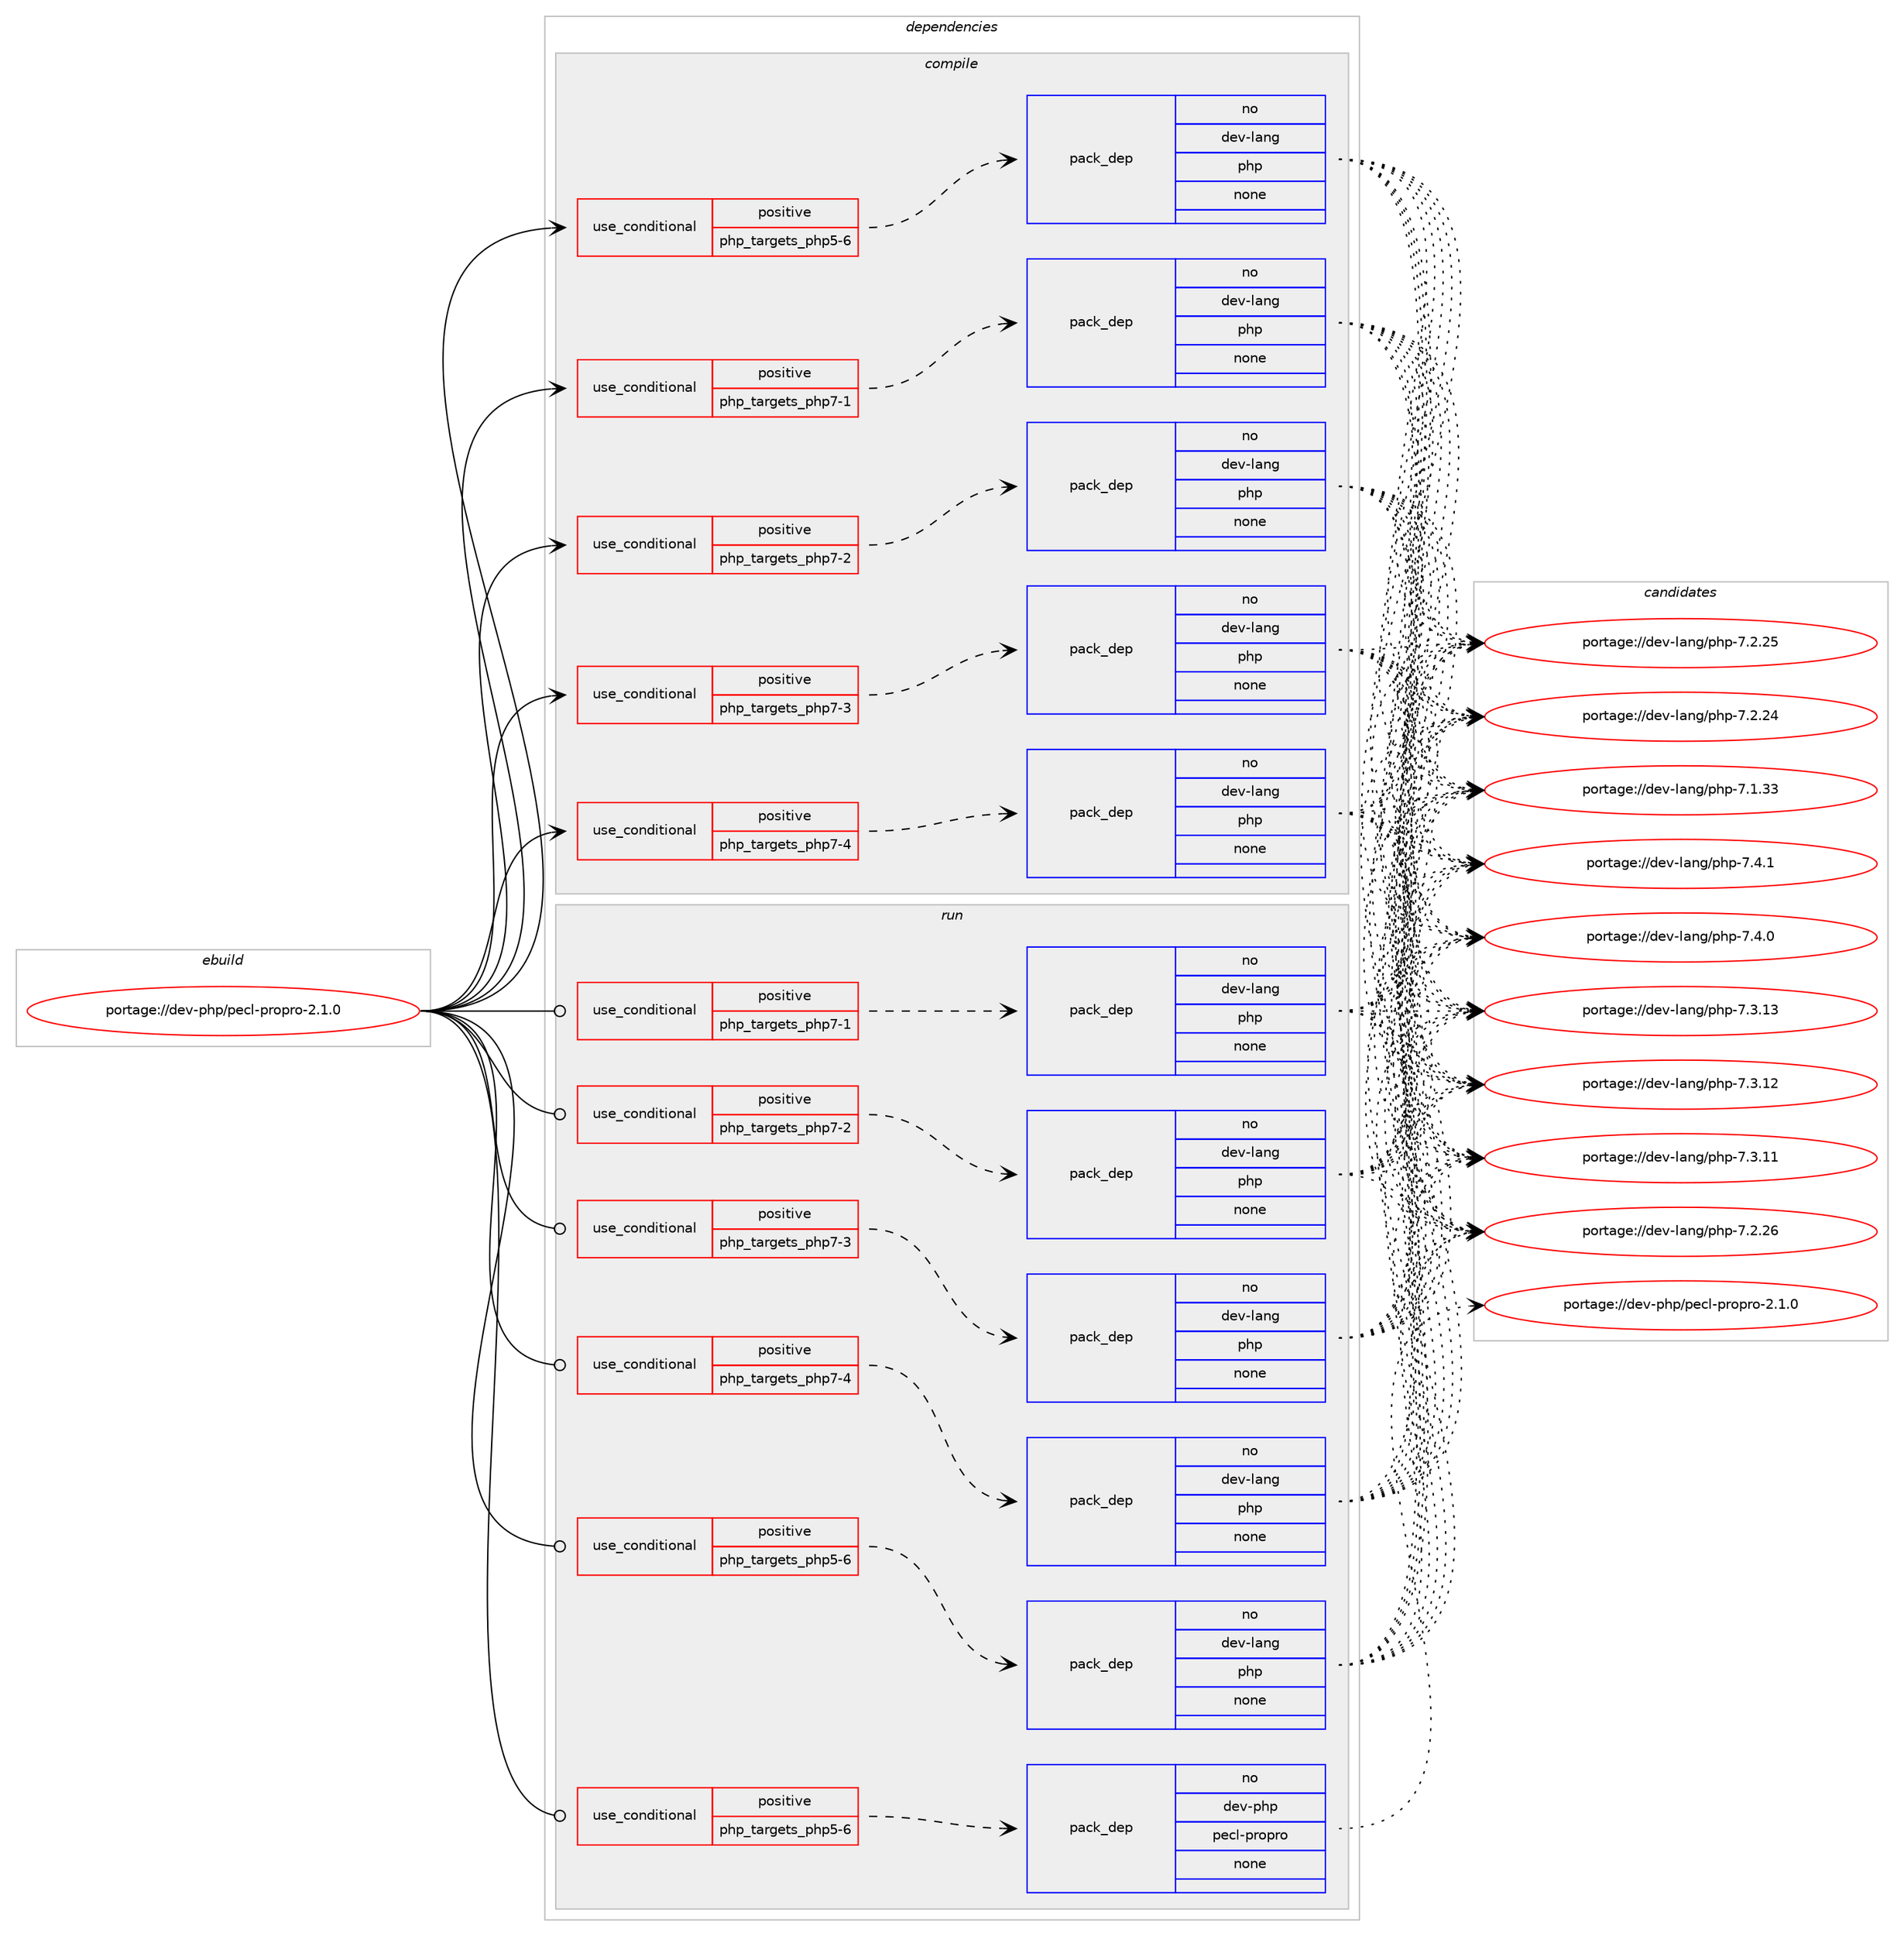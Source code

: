 digraph prolog {

# *************
# Graph options
# *************

newrank=true;
concentrate=true;
compound=true;
graph [rankdir=LR,fontname=Helvetica,fontsize=10,ranksep=1.5];#, ranksep=2.5, nodesep=0.2];
edge  [arrowhead=vee];
node  [fontname=Helvetica,fontsize=10];

# **********
# The ebuild
# **********

subgraph cluster_leftcol {
color=gray;
label=<<i>ebuild</i>>;
id [label="portage://dev-php/pecl-propro-2.1.0", color=red, width=4, href="../dev-php/pecl-propro-2.1.0.svg"];
}

# ****************
# The dependencies
# ****************

subgraph cluster_midcol {
color=gray;
label=<<i>dependencies</i>>;
subgraph cluster_compile {
fillcolor="#eeeeee";
style=filled;
label=<<i>compile</i>>;
subgraph cond120304 {
dependency475548 [label=<<TABLE BORDER="0" CELLBORDER="1" CELLSPACING="0" CELLPADDING="4"><TR><TD ROWSPAN="3" CELLPADDING="10">use_conditional</TD></TR><TR><TD>positive</TD></TR><TR><TD>php_targets_php5-6</TD></TR></TABLE>>, shape=none, color=red];
subgraph pack350217 {
dependency475549 [label=<<TABLE BORDER="0" CELLBORDER="1" CELLSPACING="0" CELLPADDING="4" WIDTH="220"><TR><TD ROWSPAN="6" CELLPADDING="30">pack_dep</TD></TR><TR><TD WIDTH="110">no</TD></TR><TR><TD>dev-lang</TD></TR><TR><TD>php</TD></TR><TR><TD>none</TD></TR><TR><TD></TD></TR></TABLE>>, shape=none, color=blue];
}
dependency475548:e -> dependency475549:w [weight=20,style="dashed",arrowhead="vee"];
}
id:e -> dependency475548:w [weight=20,style="solid",arrowhead="vee"];
subgraph cond120305 {
dependency475550 [label=<<TABLE BORDER="0" CELLBORDER="1" CELLSPACING="0" CELLPADDING="4"><TR><TD ROWSPAN="3" CELLPADDING="10">use_conditional</TD></TR><TR><TD>positive</TD></TR><TR><TD>php_targets_php7-1</TD></TR></TABLE>>, shape=none, color=red];
subgraph pack350218 {
dependency475551 [label=<<TABLE BORDER="0" CELLBORDER="1" CELLSPACING="0" CELLPADDING="4" WIDTH="220"><TR><TD ROWSPAN="6" CELLPADDING="30">pack_dep</TD></TR><TR><TD WIDTH="110">no</TD></TR><TR><TD>dev-lang</TD></TR><TR><TD>php</TD></TR><TR><TD>none</TD></TR><TR><TD></TD></TR></TABLE>>, shape=none, color=blue];
}
dependency475550:e -> dependency475551:w [weight=20,style="dashed",arrowhead="vee"];
}
id:e -> dependency475550:w [weight=20,style="solid",arrowhead="vee"];
subgraph cond120306 {
dependency475552 [label=<<TABLE BORDER="0" CELLBORDER="1" CELLSPACING="0" CELLPADDING="4"><TR><TD ROWSPAN="3" CELLPADDING="10">use_conditional</TD></TR><TR><TD>positive</TD></TR><TR><TD>php_targets_php7-2</TD></TR></TABLE>>, shape=none, color=red];
subgraph pack350219 {
dependency475553 [label=<<TABLE BORDER="0" CELLBORDER="1" CELLSPACING="0" CELLPADDING="4" WIDTH="220"><TR><TD ROWSPAN="6" CELLPADDING="30">pack_dep</TD></TR><TR><TD WIDTH="110">no</TD></TR><TR><TD>dev-lang</TD></TR><TR><TD>php</TD></TR><TR><TD>none</TD></TR><TR><TD></TD></TR></TABLE>>, shape=none, color=blue];
}
dependency475552:e -> dependency475553:w [weight=20,style="dashed",arrowhead="vee"];
}
id:e -> dependency475552:w [weight=20,style="solid",arrowhead="vee"];
subgraph cond120307 {
dependency475554 [label=<<TABLE BORDER="0" CELLBORDER="1" CELLSPACING="0" CELLPADDING="4"><TR><TD ROWSPAN="3" CELLPADDING="10">use_conditional</TD></TR><TR><TD>positive</TD></TR><TR><TD>php_targets_php7-3</TD></TR></TABLE>>, shape=none, color=red];
subgraph pack350220 {
dependency475555 [label=<<TABLE BORDER="0" CELLBORDER="1" CELLSPACING="0" CELLPADDING="4" WIDTH="220"><TR><TD ROWSPAN="6" CELLPADDING="30">pack_dep</TD></TR><TR><TD WIDTH="110">no</TD></TR><TR><TD>dev-lang</TD></TR><TR><TD>php</TD></TR><TR><TD>none</TD></TR><TR><TD></TD></TR></TABLE>>, shape=none, color=blue];
}
dependency475554:e -> dependency475555:w [weight=20,style="dashed",arrowhead="vee"];
}
id:e -> dependency475554:w [weight=20,style="solid",arrowhead="vee"];
subgraph cond120308 {
dependency475556 [label=<<TABLE BORDER="0" CELLBORDER="1" CELLSPACING="0" CELLPADDING="4"><TR><TD ROWSPAN="3" CELLPADDING="10">use_conditional</TD></TR><TR><TD>positive</TD></TR><TR><TD>php_targets_php7-4</TD></TR></TABLE>>, shape=none, color=red];
subgraph pack350221 {
dependency475557 [label=<<TABLE BORDER="0" CELLBORDER="1" CELLSPACING="0" CELLPADDING="4" WIDTH="220"><TR><TD ROWSPAN="6" CELLPADDING="30">pack_dep</TD></TR><TR><TD WIDTH="110">no</TD></TR><TR><TD>dev-lang</TD></TR><TR><TD>php</TD></TR><TR><TD>none</TD></TR><TR><TD></TD></TR></TABLE>>, shape=none, color=blue];
}
dependency475556:e -> dependency475557:w [weight=20,style="dashed",arrowhead="vee"];
}
id:e -> dependency475556:w [weight=20,style="solid",arrowhead="vee"];
}
subgraph cluster_compileandrun {
fillcolor="#eeeeee";
style=filled;
label=<<i>compile and run</i>>;
}
subgraph cluster_run {
fillcolor="#eeeeee";
style=filled;
label=<<i>run</i>>;
subgraph cond120309 {
dependency475558 [label=<<TABLE BORDER="0" CELLBORDER="1" CELLSPACING="0" CELLPADDING="4"><TR><TD ROWSPAN="3" CELLPADDING="10">use_conditional</TD></TR><TR><TD>positive</TD></TR><TR><TD>php_targets_php5-6</TD></TR></TABLE>>, shape=none, color=red];
subgraph pack350222 {
dependency475559 [label=<<TABLE BORDER="0" CELLBORDER="1" CELLSPACING="0" CELLPADDING="4" WIDTH="220"><TR><TD ROWSPAN="6" CELLPADDING="30">pack_dep</TD></TR><TR><TD WIDTH="110">no</TD></TR><TR><TD>dev-lang</TD></TR><TR><TD>php</TD></TR><TR><TD>none</TD></TR><TR><TD></TD></TR></TABLE>>, shape=none, color=blue];
}
dependency475558:e -> dependency475559:w [weight=20,style="dashed",arrowhead="vee"];
}
id:e -> dependency475558:w [weight=20,style="solid",arrowhead="odot"];
subgraph cond120310 {
dependency475560 [label=<<TABLE BORDER="0" CELLBORDER="1" CELLSPACING="0" CELLPADDING="4"><TR><TD ROWSPAN="3" CELLPADDING="10">use_conditional</TD></TR><TR><TD>positive</TD></TR><TR><TD>php_targets_php5-6</TD></TR></TABLE>>, shape=none, color=red];
subgraph pack350223 {
dependency475561 [label=<<TABLE BORDER="0" CELLBORDER="1" CELLSPACING="0" CELLPADDING="4" WIDTH="220"><TR><TD ROWSPAN="6" CELLPADDING="30">pack_dep</TD></TR><TR><TD WIDTH="110">no</TD></TR><TR><TD>dev-php</TD></TR><TR><TD>pecl-propro</TD></TR><TR><TD>none</TD></TR><TR><TD></TD></TR></TABLE>>, shape=none, color=blue];
}
dependency475560:e -> dependency475561:w [weight=20,style="dashed",arrowhead="vee"];
}
id:e -> dependency475560:w [weight=20,style="solid",arrowhead="odot"];
subgraph cond120311 {
dependency475562 [label=<<TABLE BORDER="0" CELLBORDER="1" CELLSPACING="0" CELLPADDING="4"><TR><TD ROWSPAN="3" CELLPADDING="10">use_conditional</TD></TR><TR><TD>positive</TD></TR><TR><TD>php_targets_php7-1</TD></TR></TABLE>>, shape=none, color=red];
subgraph pack350224 {
dependency475563 [label=<<TABLE BORDER="0" CELLBORDER="1" CELLSPACING="0" CELLPADDING="4" WIDTH="220"><TR><TD ROWSPAN="6" CELLPADDING="30">pack_dep</TD></TR><TR><TD WIDTH="110">no</TD></TR><TR><TD>dev-lang</TD></TR><TR><TD>php</TD></TR><TR><TD>none</TD></TR><TR><TD></TD></TR></TABLE>>, shape=none, color=blue];
}
dependency475562:e -> dependency475563:w [weight=20,style="dashed",arrowhead="vee"];
}
id:e -> dependency475562:w [weight=20,style="solid",arrowhead="odot"];
subgraph cond120312 {
dependency475564 [label=<<TABLE BORDER="0" CELLBORDER="1" CELLSPACING="0" CELLPADDING="4"><TR><TD ROWSPAN="3" CELLPADDING="10">use_conditional</TD></TR><TR><TD>positive</TD></TR><TR><TD>php_targets_php7-2</TD></TR></TABLE>>, shape=none, color=red];
subgraph pack350225 {
dependency475565 [label=<<TABLE BORDER="0" CELLBORDER="1" CELLSPACING="0" CELLPADDING="4" WIDTH="220"><TR><TD ROWSPAN="6" CELLPADDING="30">pack_dep</TD></TR><TR><TD WIDTH="110">no</TD></TR><TR><TD>dev-lang</TD></TR><TR><TD>php</TD></TR><TR><TD>none</TD></TR><TR><TD></TD></TR></TABLE>>, shape=none, color=blue];
}
dependency475564:e -> dependency475565:w [weight=20,style="dashed",arrowhead="vee"];
}
id:e -> dependency475564:w [weight=20,style="solid",arrowhead="odot"];
subgraph cond120313 {
dependency475566 [label=<<TABLE BORDER="0" CELLBORDER="1" CELLSPACING="0" CELLPADDING="4"><TR><TD ROWSPAN="3" CELLPADDING="10">use_conditional</TD></TR><TR><TD>positive</TD></TR><TR><TD>php_targets_php7-3</TD></TR></TABLE>>, shape=none, color=red];
subgraph pack350226 {
dependency475567 [label=<<TABLE BORDER="0" CELLBORDER="1" CELLSPACING="0" CELLPADDING="4" WIDTH="220"><TR><TD ROWSPAN="6" CELLPADDING="30">pack_dep</TD></TR><TR><TD WIDTH="110">no</TD></TR><TR><TD>dev-lang</TD></TR><TR><TD>php</TD></TR><TR><TD>none</TD></TR><TR><TD></TD></TR></TABLE>>, shape=none, color=blue];
}
dependency475566:e -> dependency475567:w [weight=20,style="dashed",arrowhead="vee"];
}
id:e -> dependency475566:w [weight=20,style="solid",arrowhead="odot"];
subgraph cond120314 {
dependency475568 [label=<<TABLE BORDER="0" CELLBORDER="1" CELLSPACING="0" CELLPADDING="4"><TR><TD ROWSPAN="3" CELLPADDING="10">use_conditional</TD></TR><TR><TD>positive</TD></TR><TR><TD>php_targets_php7-4</TD></TR></TABLE>>, shape=none, color=red];
subgraph pack350227 {
dependency475569 [label=<<TABLE BORDER="0" CELLBORDER="1" CELLSPACING="0" CELLPADDING="4" WIDTH="220"><TR><TD ROWSPAN="6" CELLPADDING="30">pack_dep</TD></TR><TR><TD WIDTH="110">no</TD></TR><TR><TD>dev-lang</TD></TR><TR><TD>php</TD></TR><TR><TD>none</TD></TR><TR><TD></TD></TR></TABLE>>, shape=none, color=blue];
}
dependency475568:e -> dependency475569:w [weight=20,style="dashed",arrowhead="vee"];
}
id:e -> dependency475568:w [weight=20,style="solid",arrowhead="odot"];
}
}

# **************
# The candidates
# **************

subgraph cluster_choices {
rank=same;
color=gray;
label=<<i>candidates</i>>;

subgraph choice350217 {
color=black;
nodesep=1;
choice100101118451089711010347112104112455546524649 [label="portage://dev-lang/php-7.4.1", color=red, width=4,href="../dev-lang/php-7.4.1.svg"];
choice100101118451089711010347112104112455546524648 [label="portage://dev-lang/php-7.4.0", color=red, width=4,href="../dev-lang/php-7.4.0.svg"];
choice10010111845108971101034711210411245554651464951 [label="portage://dev-lang/php-7.3.13", color=red, width=4,href="../dev-lang/php-7.3.13.svg"];
choice10010111845108971101034711210411245554651464950 [label="portage://dev-lang/php-7.3.12", color=red, width=4,href="../dev-lang/php-7.3.12.svg"];
choice10010111845108971101034711210411245554651464949 [label="portage://dev-lang/php-7.3.11", color=red, width=4,href="../dev-lang/php-7.3.11.svg"];
choice10010111845108971101034711210411245554650465054 [label="portage://dev-lang/php-7.2.26", color=red, width=4,href="../dev-lang/php-7.2.26.svg"];
choice10010111845108971101034711210411245554650465053 [label="portage://dev-lang/php-7.2.25", color=red, width=4,href="../dev-lang/php-7.2.25.svg"];
choice10010111845108971101034711210411245554650465052 [label="portage://dev-lang/php-7.2.24", color=red, width=4,href="../dev-lang/php-7.2.24.svg"];
choice10010111845108971101034711210411245554649465151 [label="portage://dev-lang/php-7.1.33", color=red, width=4,href="../dev-lang/php-7.1.33.svg"];
dependency475549:e -> choice100101118451089711010347112104112455546524649:w [style=dotted,weight="100"];
dependency475549:e -> choice100101118451089711010347112104112455546524648:w [style=dotted,weight="100"];
dependency475549:e -> choice10010111845108971101034711210411245554651464951:w [style=dotted,weight="100"];
dependency475549:e -> choice10010111845108971101034711210411245554651464950:w [style=dotted,weight="100"];
dependency475549:e -> choice10010111845108971101034711210411245554651464949:w [style=dotted,weight="100"];
dependency475549:e -> choice10010111845108971101034711210411245554650465054:w [style=dotted,weight="100"];
dependency475549:e -> choice10010111845108971101034711210411245554650465053:w [style=dotted,weight="100"];
dependency475549:e -> choice10010111845108971101034711210411245554650465052:w [style=dotted,weight="100"];
dependency475549:e -> choice10010111845108971101034711210411245554649465151:w [style=dotted,weight="100"];
}
subgraph choice350218 {
color=black;
nodesep=1;
choice100101118451089711010347112104112455546524649 [label="portage://dev-lang/php-7.4.1", color=red, width=4,href="../dev-lang/php-7.4.1.svg"];
choice100101118451089711010347112104112455546524648 [label="portage://dev-lang/php-7.4.0", color=red, width=4,href="../dev-lang/php-7.4.0.svg"];
choice10010111845108971101034711210411245554651464951 [label="portage://dev-lang/php-7.3.13", color=red, width=4,href="../dev-lang/php-7.3.13.svg"];
choice10010111845108971101034711210411245554651464950 [label="portage://dev-lang/php-7.3.12", color=red, width=4,href="../dev-lang/php-7.3.12.svg"];
choice10010111845108971101034711210411245554651464949 [label="portage://dev-lang/php-7.3.11", color=red, width=4,href="../dev-lang/php-7.3.11.svg"];
choice10010111845108971101034711210411245554650465054 [label="portage://dev-lang/php-7.2.26", color=red, width=4,href="../dev-lang/php-7.2.26.svg"];
choice10010111845108971101034711210411245554650465053 [label="portage://dev-lang/php-7.2.25", color=red, width=4,href="../dev-lang/php-7.2.25.svg"];
choice10010111845108971101034711210411245554650465052 [label="portage://dev-lang/php-7.2.24", color=red, width=4,href="../dev-lang/php-7.2.24.svg"];
choice10010111845108971101034711210411245554649465151 [label="portage://dev-lang/php-7.1.33", color=red, width=4,href="../dev-lang/php-7.1.33.svg"];
dependency475551:e -> choice100101118451089711010347112104112455546524649:w [style=dotted,weight="100"];
dependency475551:e -> choice100101118451089711010347112104112455546524648:w [style=dotted,weight="100"];
dependency475551:e -> choice10010111845108971101034711210411245554651464951:w [style=dotted,weight="100"];
dependency475551:e -> choice10010111845108971101034711210411245554651464950:w [style=dotted,weight="100"];
dependency475551:e -> choice10010111845108971101034711210411245554651464949:w [style=dotted,weight="100"];
dependency475551:e -> choice10010111845108971101034711210411245554650465054:w [style=dotted,weight="100"];
dependency475551:e -> choice10010111845108971101034711210411245554650465053:w [style=dotted,weight="100"];
dependency475551:e -> choice10010111845108971101034711210411245554650465052:w [style=dotted,weight="100"];
dependency475551:e -> choice10010111845108971101034711210411245554649465151:w [style=dotted,weight="100"];
}
subgraph choice350219 {
color=black;
nodesep=1;
choice100101118451089711010347112104112455546524649 [label="portage://dev-lang/php-7.4.1", color=red, width=4,href="../dev-lang/php-7.4.1.svg"];
choice100101118451089711010347112104112455546524648 [label="portage://dev-lang/php-7.4.0", color=red, width=4,href="../dev-lang/php-7.4.0.svg"];
choice10010111845108971101034711210411245554651464951 [label="portage://dev-lang/php-7.3.13", color=red, width=4,href="../dev-lang/php-7.3.13.svg"];
choice10010111845108971101034711210411245554651464950 [label="portage://dev-lang/php-7.3.12", color=red, width=4,href="../dev-lang/php-7.3.12.svg"];
choice10010111845108971101034711210411245554651464949 [label="portage://dev-lang/php-7.3.11", color=red, width=4,href="../dev-lang/php-7.3.11.svg"];
choice10010111845108971101034711210411245554650465054 [label="portage://dev-lang/php-7.2.26", color=red, width=4,href="../dev-lang/php-7.2.26.svg"];
choice10010111845108971101034711210411245554650465053 [label="portage://dev-lang/php-7.2.25", color=red, width=4,href="../dev-lang/php-7.2.25.svg"];
choice10010111845108971101034711210411245554650465052 [label="portage://dev-lang/php-7.2.24", color=red, width=4,href="../dev-lang/php-7.2.24.svg"];
choice10010111845108971101034711210411245554649465151 [label="portage://dev-lang/php-7.1.33", color=red, width=4,href="../dev-lang/php-7.1.33.svg"];
dependency475553:e -> choice100101118451089711010347112104112455546524649:w [style=dotted,weight="100"];
dependency475553:e -> choice100101118451089711010347112104112455546524648:w [style=dotted,weight="100"];
dependency475553:e -> choice10010111845108971101034711210411245554651464951:w [style=dotted,weight="100"];
dependency475553:e -> choice10010111845108971101034711210411245554651464950:w [style=dotted,weight="100"];
dependency475553:e -> choice10010111845108971101034711210411245554651464949:w [style=dotted,weight="100"];
dependency475553:e -> choice10010111845108971101034711210411245554650465054:w [style=dotted,weight="100"];
dependency475553:e -> choice10010111845108971101034711210411245554650465053:w [style=dotted,weight="100"];
dependency475553:e -> choice10010111845108971101034711210411245554650465052:w [style=dotted,weight="100"];
dependency475553:e -> choice10010111845108971101034711210411245554649465151:w [style=dotted,weight="100"];
}
subgraph choice350220 {
color=black;
nodesep=1;
choice100101118451089711010347112104112455546524649 [label="portage://dev-lang/php-7.4.1", color=red, width=4,href="../dev-lang/php-7.4.1.svg"];
choice100101118451089711010347112104112455546524648 [label="portage://dev-lang/php-7.4.0", color=red, width=4,href="../dev-lang/php-7.4.0.svg"];
choice10010111845108971101034711210411245554651464951 [label="portage://dev-lang/php-7.3.13", color=red, width=4,href="../dev-lang/php-7.3.13.svg"];
choice10010111845108971101034711210411245554651464950 [label="portage://dev-lang/php-7.3.12", color=red, width=4,href="../dev-lang/php-7.3.12.svg"];
choice10010111845108971101034711210411245554651464949 [label="portage://dev-lang/php-7.3.11", color=red, width=4,href="../dev-lang/php-7.3.11.svg"];
choice10010111845108971101034711210411245554650465054 [label="portage://dev-lang/php-7.2.26", color=red, width=4,href="../dev-lang/php-7.2.26.svg"];
choice10010111845108971101034711210411245554650465053 [label="portage://dev-lang/php-7.2.25", color=red, width=4,href="../dev-lang/php-7.2.25.svg"];
choice10010111845108971101034711210411245554650465052 [label="portage://dev-lang/php-7.2.24", color=red, width=4,href="../dev-lang/php-7.2.24.svg"];
choice10010111845108971101034711210411245554649465151 [label="portage://dev-lang/php-7.1.33", color=red, width=4,href="../dev-lang/php-7.1.33.svg"];
dependency475555:e -> choice100101118451089711010347112104112455546524649:w [style=dotted,weight="100"];
dependency475555:e -> choice100101118451089711010347112104112455546524648:w [style=dotted,weight="100"];
dependency475555:e -> choice10010111845108971101034711210411245554651464951:w [style=dotted,weight="100"];
dependency475555:e -> choice10010111845108971101034711210411245554651464950:w [style=dotted,weight="100"];
dependency475555:e -> choice10010111845108971101034711210411245554651464949:w [style=dotted,weight="100"];
dependency475555:e -> choice10010111845108971101034711210411245554650465054:w [style=dotted,weight="100"];
dependency475555:e -> choice10010111845108971101034711210411245554650465053:w [style=dotted,weight="100"];
dependency475555:e -> choice10010111845108971101034711210411245554650465052:w [style=dotted,weight="100"];
dependency475555:e -> choice10010111845108971101034711210411245554649465151:w [style=dotted,weight="100"];
}
subgraph choice350221 {
color=black;
nodesep=1;
choice100101118451089711010347112104112455546524649 [label="portage://dev-lang/php-7.4.1", color=red, width=4,href="../dev-lang/php-7.4.1.svg"];
choice100101118451089711010347112104112455546524648 [label="portage://dev-lang/php-7.4.0", color=red, width=4,href="../dev-lang/php-7.4.0.svg"];
choice10010111845108971101034711210411245554651464951 [label="portage://dev-lang/php-7.3.13", color=red, width=4,href="../dev-lang/php-7.3.13.svg"];
choice10010111845108971101034711210411245554651464950 [label="portage://dev-lang/php-7.3.12", color=red, width=4,href="../dev-lang/php-7.3.12.svg"];
choice10010111845108971101034711210411245554651464949 [label="portage://dev-lang/php-7.3.11", color=red, width=4,href="../dev-lang/php-7.3.11.svg"];
choice10010111845108971101034711210411245554650465054 [label="portage://dev-lang/php-7.2.26", color=red, width=4,href="../dev-lang/php-7.2.26.svg"];
choice10010111845108971101034711210411245554650465053 [label="portage://dev-lang/php-7.2.25", color=red, width=4,href="../dev-lang/php-7.2.25.svg"];
choice10010111845108971101034711210411245554650465052 [label="portage://dev-lang/php-7.2.24", color=red, width=4,href="../dev-lang/php-7.2.24.svg"];
choice10010111845108971101034711210411245554649465151 [label="portage://dev-lang/php-7.1.33", color=red, width=4,href="../dev-lang/php-7.1.33.svg"];
dependency475557:e -> choice100101118451089711010347112104112455546524649:w [style=dotted,weight="100"];
dependency475557:e -> choice100101118451089711010347112104112455546524648:w [style=dotted,weight="100"];
dependency475557:e -> choice10010111845108971101034711210411245554651464951:w [style=dotted,weight="100"];
dependency475557:e -> choice10010111845108971101034711210411245554651464950:w [style=dotted,weight="100"];
dependency475557:e -> choice10010111845108971101034711210411245554651464949:w [style=dotted,weight="100"];
dependency475557:e -> choice10010111845108971101034711210411245554650465054:w [style=dotted,weight="100"];
dependency475557:e -> choice10010111845108971101034711210411245554650465053:w [style=dotted,weight="100"];
dependency475557:e -> choice10010111845108971101034711210411245554650465052:w [style=dotted,weight="100"];
dependency475557:e -> choice10010111845108971101034711210411245554649465151:w [style=dotted,weight="100"];
}
subgraph choice350222 {
color=black;
nodesep=1;
choice100101118451089711010347112104112455546524649 [label="portage://dev-lang/php-7.4.1", color=red, width=4,href="../dev-lang/php-7.4.1.svg"];
choice100101118451089711010347112104112455546524648 [label="portage://dev-lang/php-7.4.0", color=red, width=4,href="../dev-lang/php-7.4.0.svg"];
choice10010111845108971101034711210411245554651464951 [label="portage://dev-lang/php-7.3.13", color=red, width=4,href="../dev-lang/php-7.3.13.svg"];
choice10010111845108971101034711210411245554651464950 [label="portage://dev-lang/php-7.3.12", color=red, width=4,href="../dev-lang/php-7.3.12.svg"];
choice10010111845108971101034711210411245554651464949 [label="portage://dev-lang/php-7.3.11", color=red, width=4,href="../dev-lang/php-7.3.11.svg"];
choice10010111845108971101034711210411245554650465054 [label="portage://dev-lang/php-7.2.26", color=red, width=4,href="../dev-lang/php-7.2.26.svg"];
choice10010111845108971101034711210411245554650465053 [label="portage://dev-lang/php-7.2.25", color=red, width=4,href="../dev-lang/php-7.2.25.svg"];
choice10010111845108971101034711210411245554650465052 [label="portage://dev-lang/php-7.2.24", color=red, width=4,href="../dev-lang/php-7.2.24.svg"];
choice10010111845108971101034711210411245554649465151 [label="portage://dev-lang/php-7.1.33", color=red, width=4,href="../dev-lang/php-7.1.33.svg"];
dependency475559:e -> choice100101118451089711010347112104112455546524649:w [style=dotted,weight="100"];
dependency475559:e -> choice100101118451089711010347112104112455546524648:w [style=dotted,weight="100"];
dependency475559:e -> choice10010111845108971101034711210411245554651464951:w [style=dotted,weight="100"];
dependency475559:e -> choice10010111845108971101034711210411245554651464950:w [style=dotted,weight="100"];
dependency475559:e -> choice10010111845108971101034711210411245554651464949:w [style=dotted,weight="100"];
dependency475559:e -> choice10010111845108971101034711210411245554650465054:w [style=dotted,weight="100"];
dependency475559:e -> choice10010111845108971101034711210411245554650465053:w [style=dotted,weight="100"];
dependency475559:e -> choice10010111845108971101034711210411245554650465052:w [style=dotted,weight="100"];
dependency475559:e -> choice10010111845108971101034711210411245554649465151:w [style=dotted,weight="100"];
}
subgraph choice350223 {
color=black;
nodesep=1;
choice10010111845112104112471121019910845112114111112114111455046494648 [label="portage://dev-php/pecl-propro-2.1.0", color=red, width=4,href="../dev-php/pecl-propro-2.1.0.svg"];
dependency475561:e -> choice10010111845112104112471121019910845112114111112114111455046494648:w [style=dotted,weight="100"];
}
subgraph choice350224 {
color=black;
nodesep=1;
choice100101118451089711010347112104112455546524649 [label="portage://dev-lang/php-7.4.1", color=red, width=4,href="../dev-lang/php-7.4.1.svg"];
choice100101118451089711010347112104112455546524648 [label="portage://dev-lang/php-7.4.0", color=red, width=4,href="../dev-lang/php-7.4.0.svg"];
choice10010111845108971101034711210411245554651464951 [label="portage://dev-lang/php-7.3.13", color=red, width=4,href="../dev-lang/php-7.3.13.svg"];
choice10010111845108971101034711210411245554651464950 [label="portage://dev-lang/php-7.3.12", color=red, width=4,href="../dev-lang/php-7.3.12.svg"];
choice10010111845108971101034711210411245554651464949 [label="portage://dev-lang/php-7.3.11", color=red, width=4,href="../dev-lang/php-7.3.11.svg"];
choice10010111845108971101034711210411245554650465054 [label="portage://dev-lang/php-7.2.26", color=red, width=4,href="../dev-lang/php-7.2.26.svg"];
choice10010111845108971101034711210411245554650465053 [label="portage://dev-lang/php-7.2.25", color=red, width=4,href="../dev-lang/php-7.2.25.svg"];
choice10010111845108971101034711210411245554650465052 [label="portage://dev-lang/php-7.2.24", color=red, width=4,href="../dev-lang/php-7.2.24.svg"];
choice10010111845108971101034711210411245554649465151 [label="portage://dev-lang/php-7.1.33", color=red, width=4,href="../dev-lang/php-7.1.33.svg"];
dependency475563:e -> choice100101118451089711010347112104112455546524649:w [style=dotted,weight="100"];
dependency475563:e -> choice100101118451089711010347112104112455546524648:w [style=dotted,weight="100"];
dependency475563:e -> choice10010111845108971101034711210411245554651464951:w [style=dotted,weight="100"];
dependency475563:e -> choice10010111845108971101034711210411245554651464950:w [style=dotted,weight="100"];
dependency475563:e -> choice10010111845108971101034711210411245554651464949:w [style=dotted,weight="100"];
dependency475563:e -> choice10010111845108971101034711210411245554650465054:w [style=dotted,weight="100"];
dependency475563:e -> choice10010111845108971101034711210411245554650465053:w [style=dotted,weight="100"];
dependency475563:e -> choice10010111845108971101034711210411245554650465052:w [style=dotted,weight="100"];
dependency475563:e -> choice10010111845108971101034711210411245554649465151:w [style=dotted,weight="100"];
}
subgraph choice350225 {
color=black;
nodesep=1;
choice100101118451089711010347112104112455546524649 [label="portage://dev-lang/php-7.4.1", color=red, width=4,href="../dev-lang/php-7.4.1.svg"];
choice100101118451089711010347112104112455546524648 [label="portage://dev-lang/php-7.4.0", color=red, width=4,href="../dev-lang/php-7.4.0.svg"];
choice10010111845108971101034711210411245554651464951 [label="portage://dev-lang/php-7.3.13", color=red, width=4,href="../dev-lang/php-7.3.13.svg"];
choice10010111845108971101034711210411245554651464950 [label="portage://dev-lang/php-7.3.12", color=red, width=4,href="../dev-lang/php-7.3.12.svg"];
choice10010111845108971101034711210411245554651464949 [label="portage://dev-lang/php-7.3.11", color=red, width=4,href="../dev-lang/php-7.3.11.svg"];
choice10010111845108971101034711210411245554650465054 [label="portage://dev-lang/php-7.2.26", color=red, width=4,href="../dev-lang/php-7.2.26.svg"];
choice10010111845108971101034711210411245554650465053 [label="portage://dev-lang/php-7.2.25", color=red, width=4,href="../dev-lang/php-7.2.25.svg"];
choice10010111845108971101034711210411245554650465052 [label="portage://dev-lang/php-7.2.24", color=red, width=4,href="../dev-lang/php-7.2.24.svg"];
choice10010111845108971101034711210411245554649465151 [label="portage://dev-lang/php-7.1.33", color=red, width=4,href="../dev-lang/php-7.1.33.svg"];
dependency475565:e -> choice100101118451089711010347112104112455546524649:w [style=dotted,weight="100"];
dependency475565:e -> choice100101118451089711010347112104112455546524648:w [style=dotted,weight="100"];
dependency475565:e -> choice10010111845108971101034711210411245554651464951:w [style=dotted,weight="100"];
dependency475565:e -> choice10010111845108971101034711210411245554651464950:w [style=dotted,weight="100"];
dependency475565:e -> choice10010111845108971101034711210411245554651464949:w [style=dotted,weight="100"];
dependency475565:e -> choice10010111845108971101034711210411245554650465054:w [style=dotted,weight="100"];
dependency475565:e -> choice10010111845108971101034711210411245554650465053:w [style=dotted,weight="100"];
dependency475565:e -> choice10010111845108971101034711210411245554650465052:w [style=dotted,weight="100"];
dependency475565:e -> choice10010111845108971101034711210411245554649465151:w [style=dotted,weight="100"];
}
subgraph choice350226 {
color=black;
nodesep=1;
choice100101118451089711010347112104112455546524649 [label="portage://dev-lang/php-7.4.1", color=red, width=4,href="../dev-lang/php-7.4.1.svg"];
choice100101118451089711010347112104112455546524648 [label="portage://dev-lang/php-7.4.0", color=red, width=4,href="../dev-lang/php-7.4.0.svg"];
choice10010111845108971101034711210411245554651464951 [label="portage://dev-lang/php-7.3.13", color=red, width=4,href="../dev-lang/php-7.3.13.svg"];
choice10010111845108971101034711210411245554651464950 [label="portage://dev-lang/php-7.3.12", color=red, width=4,href="../dev-lang/php-7.3.12.svg"];
choice10010111845108971101034711210411245554651464949 [label="portage://dev-lang/php-7.3.11", color=red, width=4,href="../dev-lang/php-7.3.11.svg"];
choice10010111845108971101034711210411245554650465054 [label="portage://dev-lang/php-7.2.26", color=red, width=4,href="../dev-lang/php-7.2.26.svg"];
choice10010111845108971101034711210411245554650465053 [label="portage://dev-lang/php-7.2.25", color=red, width=4,href="../dev-lang/php-7.2.25.svg"];
choice10010111845108971101034711210411245554650465052 [label="portage://dev-lang/php-7.2.24", color=red, width=4,href="../dev-lang/php-7.2.24.svg"];
choice10010111845108971101034711210411245554649465151 [label="portage://dev-lang/php-7.1.33", color=red, width=4,href="../dev-lang/php-7.1.33.svg"];
dependency475567:e -> choice100101118451089711010347112104112455546524649:w [style=dotted,weight="100"];
dependency475567:e -> choice100101118451089711010347112104112455546524648:w [style=dotted,weight="100"];
dependency475567:e -> choice10010111845108971101034711210411245554651464951:w [style=dotted,weight="100"];
dependency475567:e -> choice10010111845108971101034711210411245554651464950:w [style=dotted,weight="100"];
dependency475567:e -> choice10010111845108971101034711210411245554651464949:w [style=dotted,weight="100"];
dependency475567:e -> choice10010111845108971101034711210411245554650465054:w [style=dotted,weight="100"];
dependency475567:e -> choice10010111845108971101034711210411245554650465053:w [style=dotted,weight="100"];
dependency475567:e -> choice10010111845108971101034711210411245554650465052:w [style=dotted,weight="100"];
dependency475567:e -> choice10010111845108971101034711210411245554649465151:w [style=dotted,weight="100"];
}
subgraph choice350227 {
color=black;
nodesep=1;
choice100101118451089711010347112104112455546524649 [label="portage://dev-lang/php-7.4.1", color=red, width=4,href="../dev-lang/php-7.4.1.svg"];
choice100101118451089711010347112104112455546524648 [label="portage://dev-lang/php-7.4.0", color=red, width=4,href="../dev-lang/php-7.4.0.svg"];
choice10010111845108971101034711210411245554651464951 [label="portage://dev-lang/php-7.3.13", color=red, width=4,href="../dev-lang/php-7.3.13.svg"];
choice10010111845108971101034711210411245554651464950 [label="portage://dev-lang/php-7.3.12", color=red, width=4,href="../dev-lang/php-7.3.12.svg"];
choice10010111845108971101034711210411245554651464949 [label="portage://dev-lang/php-7.3.11", color=red, width=4,href="../dev-lang/php-7.3.11.svg"];
choice10010111845108971101034711210411245554650465054 [label="portage://dev-lang/php-7.2.26", color=red, width=4,href="../dev-lang/php-7.2.26.svg"];
choice10010111845108971101034711210411245554650465053 [label="portage://dev-lang/php-7.2.25", color=red, width=4,href="../dev-lang/php-7.2.25.svg"];
choice10010111845108971101034711210411245554650465052 [label="portage://dev-lang/php-7.2.24", color=red, width=4,href="../dev-lang/php-7.2.24.svg"];
choice10010111845108971101034711210411245554649465151 [label="portage://dev-lang/php-7.1.33", color=red, width=4,href="../dev-lang/php-7.1.33.svg"];
dependency475569:e -> choice100101118451089711010347112104112455546524649:w [style=dotted,weight="100"];
dependency475569:e -> choice100101118451089711010347112104112455546524648:w [style=dotted,weight="100"];
dependency475569:e -> choice10010111845108971101034711210411245554651464951:w [style=dotted,weight="100"];
dependency475569:e -> choice10010111845108971101034711210411245554651464950:w [style=dotted,weight="100"];
dependency475569:e -> choice10010111845108971101034711210411245554651464949:w [style=dotted,weight="100"];
dependency475569:e -> choice10010111845108971101034711210411245554650465054:w [style=dotted,weight="100"];
dependency475569:e -> choice10010111845108971101034711210411245554650465053:w [style=dotted,weight="100"];
dependency475569:e -> choice10010111845108971101034711210411245554650465052:w [style=dotted,weight="100"];
dependency475569:e -> choice10010111845108971101034711210411245554649465151:w [style=dotted,weight="100"];
}
}

}
